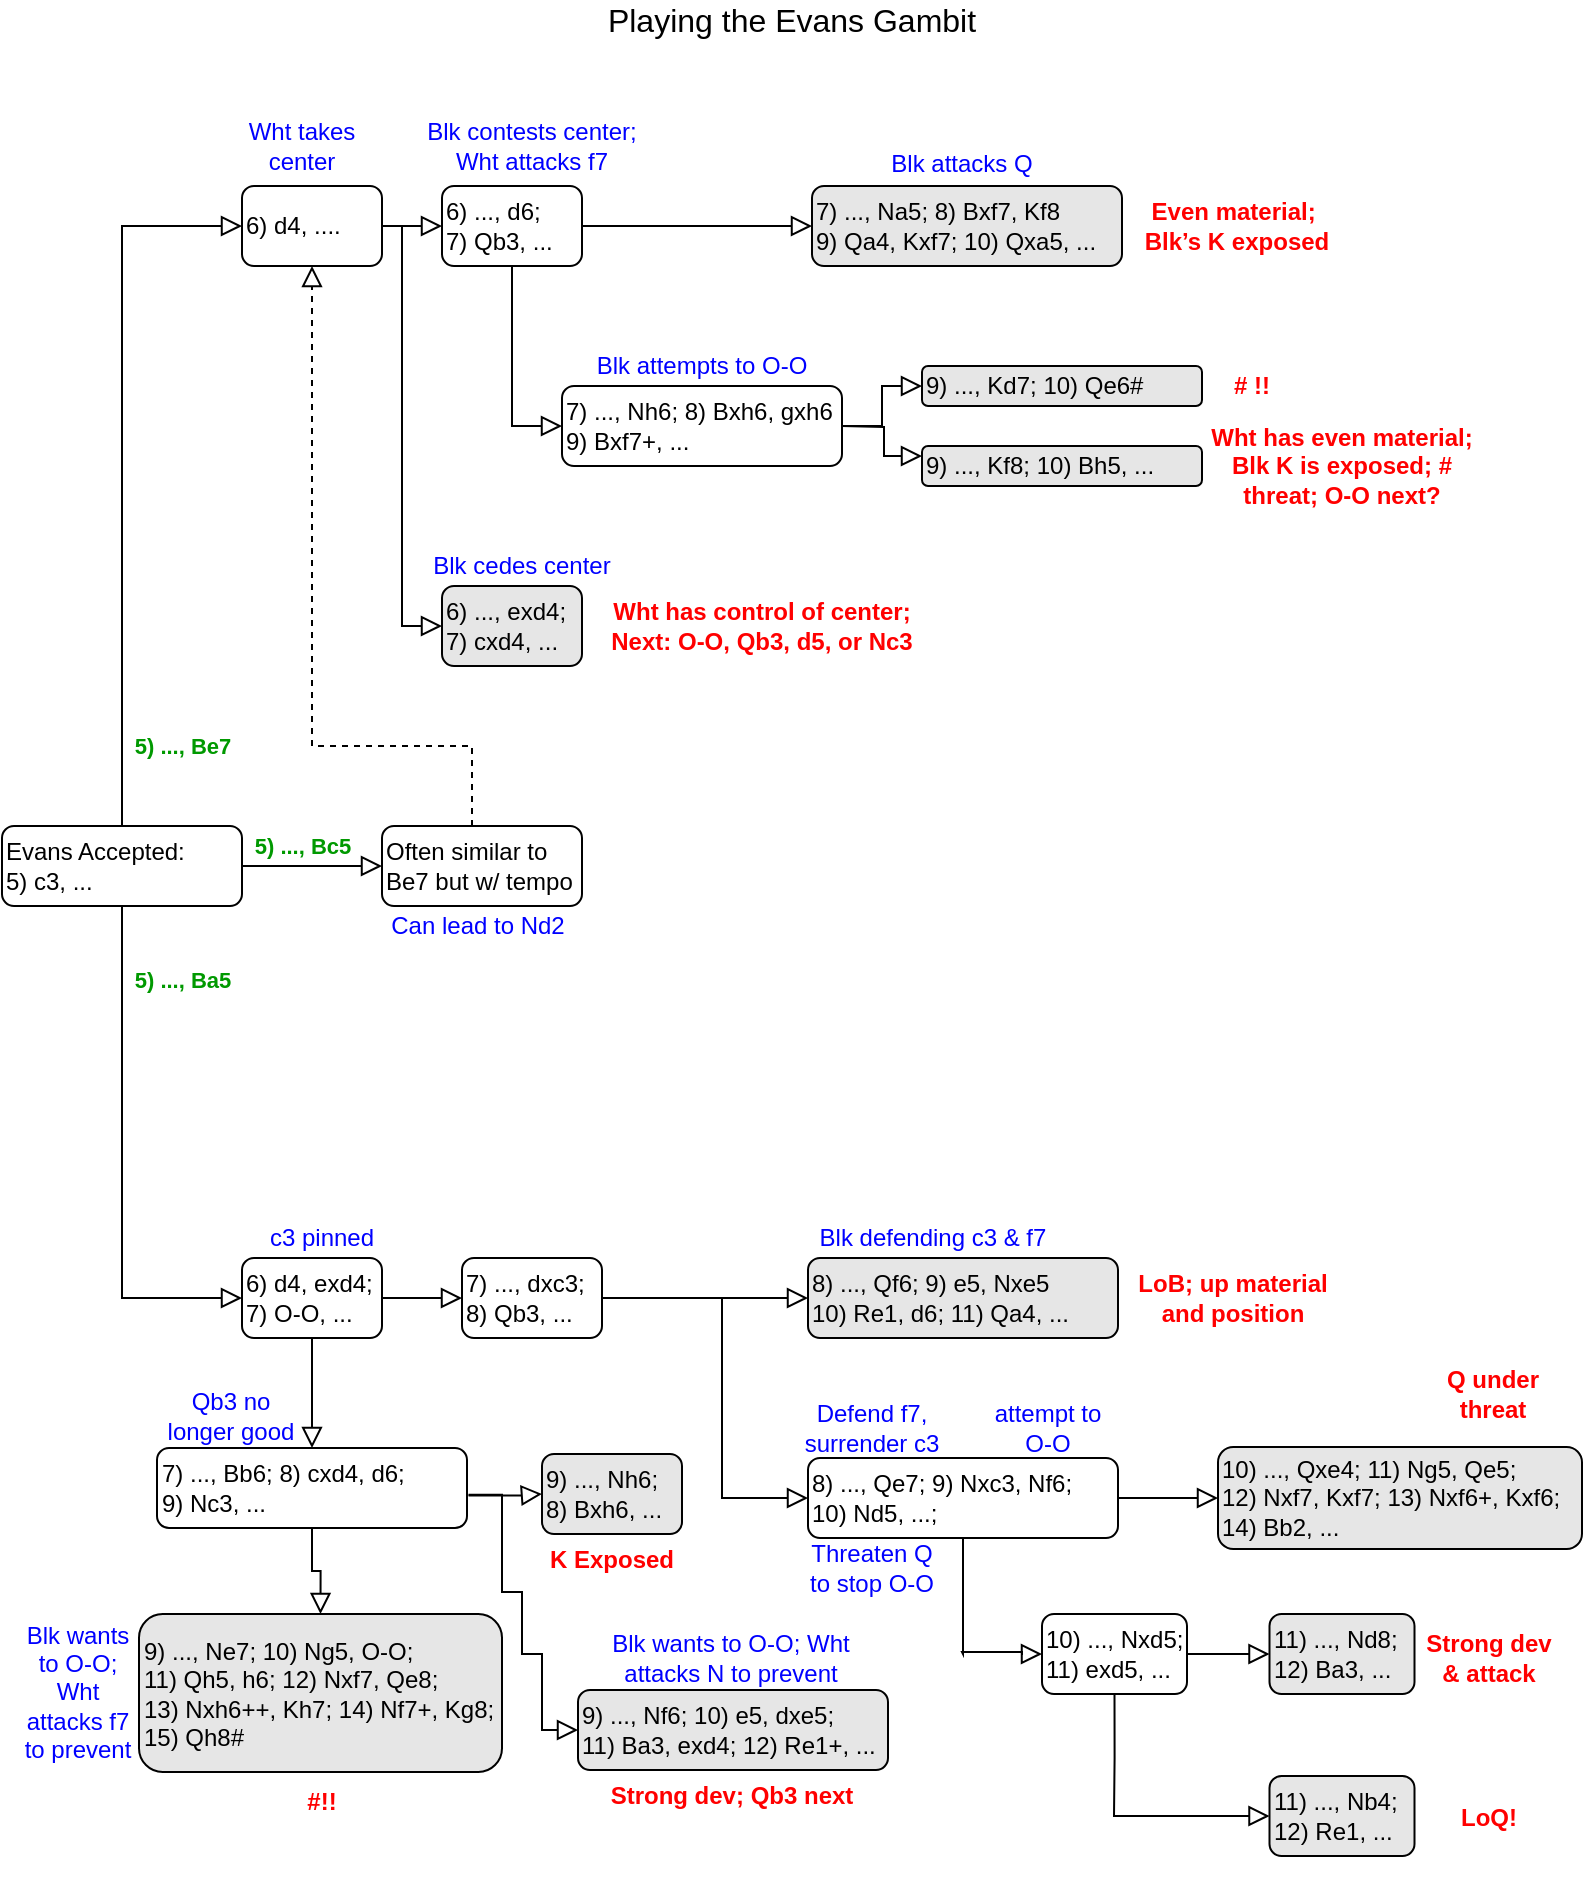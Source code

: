 <mxfile version="13.5.8" type="github">
  <diagram id="C5RBs43oDa-KdzZeNtuy" name="Page-1">
    <mxGraphModel dx="868" dy="742" grid="1" gridSize="10" guides="1" tooltips="1" connect="1" arrows="1" fold="1" page="1" pageScale="1" pageWidth="827" pageHeight="1169" math="0" shadow="0">
      <root>
        <mxCell id="WIyWlLk6GJQsqaUBKTNV-0" />
        <mxCell id="WIyWlLk6GJQsqaUBKTNV-1" parent="WIyWlLk6GJQsqaUBKTNV-0" />
        <mxCell id="WIyWlLk6GJQsqaUBKTNV-2" value="5) ..., Be7" style="rounded=0;html=1;jettySize=auto;orthogonalLoop=1;fontSize=11;endArrow=block;endFill=0;endSize=8;strokeWidth=1;shadow=0;labelBackgroundColor=none;edgeStyle=orthogonalEdgeStyle;entryX=0;entryY=0.5;entryDx=0;entryDy=0;fontStyle=1;fontColor=#009900;" parent="WIyWlLk6GJQsqaUBKTNV-1" source="WIyWlLk6GJQsqaUBKTNV-3" target="hNoJVzoelpF0o08Z8zgl-0" edge="1">
          <mxGeometry x="0.833" y="-260" relative="1" as="geometry">
            <mxPoint x="170" y="173" as="targetPoint" />
            <mxPoint as="offset" />
          </mxGeometry>
        </mxCell>
        <mxCell id="WIyWlLk6GJQsqaUBKTNV-3" value="Evans Accepted:&lt;br&gt;5) c3, ..." style="rounded=1;whiteSpace=wrap;html=1;fontSize=12;glass=0;strokeWidth=1;shadow=0;align=left;" parent="WIyWlLk6GJQsqaUBKTNV-1" vertex="1">
          <mxGeometry x="20" y="443" width="120" height="40" as="geometry" />
        </mxCell>
        <mxCell id="hNoJVzoelpF0o08Z8zgl-0" value="6) d4, ....&amp;nbsp;" style="rounded=1;whiteSpace=wrap;html=1;fontSize=12;glass=0;strokeWidth=1;shadow=0;align=left;" parent="WIyWlLk6GJQsqaUBKTNV-1" vertex="1">
          <mxGeometry x="140" y="123" width="70" height="40" as="geometry" />
        </mxCell>
        <mxCell id="hNoJVzoelpF0o08Z8zgl-1" value="" style="rounded=0;html=1;jettySize=auto;orthogonalLoop=1;fontSize=11;endArrow=block;endFill=0;endSize=8;strokeWidth=1;shadow=0;labelBackgroundColor=none;edgeStyle=orthogonalEdgeStyle;exitX=1;exitY=0.5;exitDx=0;exitDy=0;entryX=0;entryY=0.5;entryDx=0;entryDy=0;" parent="WIyWlLk6GJQsqaUBKTNV-1" source="hNoJVzoelpF0o08Z8zgl-0" target="hNoJVzoelpF0o08Z8zgl-2" edge="1">
          <mxGeometry relative="1" as="geometry">
            <mxPoint x="315" y="243" as="sourcePoint" />
            <mxPoint x="245" y="143" as="targetPoint" />
          </mxGeometry>
        </mxCell>
        <mxCell id="hNoJVzoelpF0o08Z8zgl-2" value="6) ..., d6; &lt;br&gt;7) Qb3, ...&amp;nbsp;" style="rounded=1;whiteSpace=wrap;html=1;fontSize=12;glass=0;strokeWidth=1;shadow=0;align=left;" parent="WIyWlLk6GJQsqaUBKTNV-1" vertex="1">
          <mxGeometry x="240" y="123" width="70" height="40" as="geometry" />
        </mxCell>
        <mxCell id="hNoJVzoelpF0o08Z8zgl-3" value="7) ..., Na5; 8) Bxf7, Kf8&lt;br&gt;9) Qa4, Kxf7; 10) Qxa5, ..." style="rounded=1;whiteSpace=wrap;html=1;fontSize=12;glass=0;strokeWidth=1;shadow=0;align=left;fillColor=#E6E6E6;" parent="WIyWlLk6GJQsqaUBKTNV-1" vertex="1">
          <mxGeometry x="425" y="123" width="155" height="40" as="geometry" />
        </mxCell>
        <mxCell id="hNoJVzoelpF0o08Z8zgl-6" value="" style="rounded=0;html=1;jettySize=auto;orthogonalLoop=1;fontSize=11;endArrow=block;endFill=0;endSize=8;strokeWidth=1;shadow=0;labelBackgroundColor=none;edgeStyle=orthogonalEdgeStyle;exitX=1;exitY=0.5;exitDx=0;exitDy=0;entryX=0;entryY=0.5;entryDx=0;entryDy=0;" parent="WIyWlLk6GJQsqaUBKTNV-1" source="hNoJVzoelpF0o08Z8zgl-2" target="hNoJVzoelpF0o08Z8zgl-3" edge="1">
          <mxGeometry relative="1" as="geometry">
            <mxPoint x="220" y="153" as="sourcePoint" />
            <mxPoint x="255" y="153" as="targetPoint" />
          </mxGeometry>
        </mxCell>
        <mxCell id="hNoJVzoelpF0o08Z8zgl-10" value="Wht takes center" style="text;html=1;strokeColor=none;fillColor=none;align=center;verticalAlign=middle;whiteSpace=wrap;rounded=0;fontColor=#0000FF;" parent="WIyWlLk6GJQsqaUBKTNV-1" vertex="1">
          <mxGeometry x="140" y="93" width="60" height="20" as="geometry" />
        </mxCell>
        <mxCell id="hNoJVzoelpF0o08Z8zgl-12" value="Blk attacks Q" style="text;html=1;strokeColor=none;fillColor=none;align=center;verticalAlign=middle;whiteSpace=wrap;rounded=0;fontColor=#0000FF;" parent="WIyWlLk6GJQsqaUBKTNV-1" vertex="1">
          <mxGeometry x="420" y="102" width="160" height="20" as="geometry" />
        </mxCell>
        <mxCell id="hNoJVzoelpF0o08Z8zgl-13" value="Blk cedes center" style="text;html=1;strokeColor=none;fillColor=none;align=center;verticalAlign=middle;whiteSpace=wrap;rounded=0;fontColor=#0000FF;" parent="WIyWlLk6GJQsqaUBKTNV-1" vertex="1">
          <mxGeometry x="230" y="303" width="100" height="20" as="geometry" />
        </mxCell>
        <mxCell id="hNoJVzoelpF0o08Z8zgl-14" value="&lt;b&gt;Even material;&amp;nbsp;&lt;br&gt;Blk’s K exposed&lt;br&gt;&lt;/b&gt;" style="text;html=1;strokeColor=none;fillColor=none;align=center;verticalAlign=middle;whiteSpace=wrap;rounded=0;fontColor=#FF0000;" parent="WIyWlLk6GJQsqaUBKTNV-1" vertex="1">
          <mxGeometry x="580" y="133" width="115" height="20" as="geometry" />
        </mxCell>
        <mxCell id="hNoJVzoelpF0o08Z8zgl-15" value="7) ..., Nh6; 8) Bxh6, gxh6&lt;br&gt;9) Bxf7+, ...&amp;nbsp;" style="rounded=1;whiteSpace=wrap;html=1;fontSize=12;glass=0;strokeWidth=1;shadow=0;align=left;" parent="WIyWlLk6GJQsqaUBKTNV-1" vertex="1">
          <mxGeometry x="300" y="223" width="140" height="40" as="geometry" />
        </mxCell>
        <mxCell id="hNoJVzoelpF0o08Z8zgl-16" value="" style="rounded=0;html=1;jettySize=auto;orthogonalLoop=1;fontSize=11;endArrow=block;endFill=0;endSize=8;strokeWidth=1;shadow=0;labelBackgroundColor=none;edgeStyle=orthogonalEdgeStyle;exitX=0.5;exitY=1;exitDx=0;exitDy=0;entryX=0;entryY=0.5;entryDx=0;entryDy=0;" parent="WIyWlLk6GJQsqaUBKTNV-1" source="hNoJVzoelpF0o08Z8zgl-2" target="hNoJVzoelpF0o08Z8zgl-15" edge="1">
          <mxGeometry relative="1" as="geometry">
            <mxPoint x="279" y="183" as="sourcePoint" />
            <mxPoint x="394" y="183" as="targetPoint" />
          </mxGeometry>
        </mxCell>
        <mxCell id="hNoJVzoelpF0o08Z8zgl-17" value="9) ..., Kd7; 10) Qe6#" style="rounded=1;whiteSpace=wrap;html=1;fontSize=12;glass=0;strokeWidth=1;shadow=0;align=left;fillColor=#E6E6E6;" parent="WIyWlLk6GJQsqaUBKTNV-1" vertex="1">
          <mxGeometry x="480" y="213" width="140" height="20" as="geometry" />
        </mxCell>
        <mxCell id="hNoJVzoelpF0o08Z8zgl-18" value="9) ..., Kf8; 10) Bh5, ..." style="rounded=1;whiteSpace=wrap;html=1;fontSize=12;glass=0;strokeWidth=1;shadow=0;align=left;fillColor=#E6E6E6;" parent="WIyWlLk6GJQsqaUBKTNV-1" vertex="1">
          <mxGeometry x="480" y="253" width="140" height="20" as="geometry" />
        </mxCell>
        <mxCell id="hNoJVzoelpF0o08Z8zgl-19" value="" style="rounded=0;html=1;jettySize=auto;orthogonalLoop=1;fontSize=11;endArrow=block;endFill=0;endSize=8;strokeWidth=1;shadow=0;labelBackgroundColor=none;edgeStyle=orthogonalEdgeStyle;entryX=0;entryY=0.5;entryDx=0;entryDy=0;exitX=1;exitY=0.5;exitDx=0;exitDy=0;" parent="WIyWlLk6GJQsqaUBKTNV-1" source="hNoJVzoelpF0o08Z8zgl-15" target="hNoJVzoelpF0o08Z8zgl-17" edge="1">
          <mxGeometry relative="1" as="geometry">
            <mxPoint x="480" y="263" as="sourcePoint" />
            <mxPoint x="555" y="262.5" as="targetPoint" />
          </mxGeometry>
        </mxCell>
        <mxCell id="hNoJVzoelpF0o08Z8zgl-20" value="" style="rounded=0;html=1;jettySize=auto;orthogonalLoop=1;fontSize=11;endArrow=block;endFill=0;endSize=8;strokeWidth=1;shadow=0;labelBackgroundColor=none;edgeStyle=orthogonalEdgeStyle;entryX=0;entryY=0.25;entryDx=0;entryDy=0;" parent="WIyWlLk6GJQsqaUBKTNV-1" target="hNoJVzoelpF0o08Z8zgl-18" edge="1">
          <mxGeometry relative="1" as="geometry">
            <mxPoint x="440" y="243" as="sourcePoint" />
            <mxPoint x="490" y="253" as="targetPoint" />
          </mxGeometry>
        </mxCell>
        <mxCell id="hNoJVzoelpF0o08Z8zgl-21" value="Blk attempts to O-O" style="text;html=1;strokeColor=none;fillColor=none;align=center;verticalAlign=middle;whiteSpace=wrap;rounded=0;fontColor=#0000FF;" parent="WIyWlLk6GJQsqaUBKTNV-1" vertex="1">
          <mxGeometry x="300" y="203" width="140" height="20" as="geometry" />
        </mxCell>
        <mxCell id="hNoJVzoelpF0o08Z8zgl-22" value="&lt;b&gt;# !!&lt;br&gt;&lt;/b&gt;" style="text;html=1;strokeColor=none;fillColor=none;align=center;verticalAlign=middle;whiteSpace=wrap;rounded=0;fontColor=#FF0000;" parent="WIyWlLk6GJQsqaUBKTNV-1" vertex="1">
          <mxGeometry x="620" y="213" width="50" height="20" as="geometry" />
        </mxCell>
        <mxCell id="hNoJVzoelpF0o08Z8zgl-23" value="&lt;b&gt;Wht has even material; Blk K is exposed; # threat; O-O next?&lt;br&gt;&lt;/b&gt;" style="text;html=1;strokeColor=none;fillColor=none;align=center;verticalAlign=middle;whiteSpace=wrap;rounded=0;fontColor=#FF0000;" parent="WIyWlLk6GJQsqaUBKTNV-1" vertex="1">
          <mxGeometry x="620" y="253" width="140" height="20" as="geometry" />
        </mxCell>
        <mxCell id="hNoJVzoelpF0o08Z8zgl-24" value="6) ..., exd4; &lt;br&gt;7) cxd4, ...&amp;nbsp;" style="rounded=1;whiteSpace=wrap;html=1;fontSize=12;glass=0;strokeWidth=1;shadow=0;align=left;fillColor=#E6E6E6;" parent="WIyWlLk6GJQsqaUBKTNV-1" vertex="1">
          <mxGeometry x="240" y="323" width="70" height="40" as="geometry" />
        </mxCell>
        <mxCell id="hNoJVzoelpF0o08Z8zgl-27" value="" style="rounded=0;html=1;jettySize=auto;orthogonalLoop=1;fontSize=11;endArrow=block;endFill=0;endSize=8;strokeWidth=1;shadow=0;labelBackgroundColor=none;edgeStyle=orthogonalEdgeStyle;entryX=0;entryY=0.5;entryDx=0;entryDy=0;" parent="WIyWlLk6GJQsqaUBKTNV-1" target="hNoJVzoelpF0o08Z8zgl-24" edge="1">
          <mxGeometry relative="1" as="geometry">
            <mxPoint x="210" y="143" as="sourcePoint" />
            <mxPoint x="310" y="253" as="targetPoint" />
            <Array as="points">
              <mxPoint x="220" y="143" />
              <mxPoint x="220" y="343" />
            </Array>
          </mxGeometry>
        </mxCell>
        <mxCell id="hNoJVzoelpF0o08Z8zgl-28" value="Blk contests center; Wht attacks f7" style="text;html=1;strokeColor=none;fillColor=none;align=center;verticalAlign=middle;whiteSpace=wrap;rounded=0;fontColor=#0000FF;" parent="WIyWlLk6GJQsqaUBKTNV-1" vertex="1">
          <mxGeometry x="230" y="93" width="110" height="20" as="geometry" />
        </mxCell>
        <mxCell id="hNoJVzoelpF0o08Z8zgl-31" value="&lt;b&gt;Wht has control of center; Next: O-O, Qb3, d5, or Nc3&lt;br&gt;&lt;/b&gt;" style="text;html=1;strokeColor=none;fillColor=none;align=center;verticalAlign=middle;whiteSpace=wrap;rounded=0;fontColor=#FF0000;" parent="WIyWlLk6GJQsqaUBKTNV-1" vertex="1">
          <mxGeometry x="320" y="333" width="160" height="20" as="geometry" />
        </mxCell>
        <mxCell id="QEFQ3iD0QcqnyX58_tor-0" value="Often similar to Be7 but w/ tempo" style="rounded=1;whiteSpace=wrap;html=1;fontSize=12;glass=0;strokeWidth=1;shadow=0;align=left;" parent="WIyWlLk6GJQsqaUBKTNV-1" vertex="1">
          <mxGeometry x="210" y="443" width="100" height="40" as="geometry" />
        </mxCell>
        <mxCell id="QEFQ3iD0QcqnyX58_tor-1" value="5) ..., Bc5" style="rounded=0;html=1;jettySize=auto;orthogonalLoop=1;fontSize=11;endArrow=block;endFill=0;endSize=8;strokeWidth=1;shadow=0;labelBackgroundColor=none;edgeStyle=orthogonalEdgeStyle;entryX=0;entryY=0.5;entryDx=0;entryDy=0;fontStyle=1;fontColor=#009900;exitX=1;exitY=0.5;exitDx=0;exitDy=0;" parent="WIyWlLk6GJQsqaUBKTNV-1" source="WIyWlLk6GJQsqaUBKTNV-3" target="QEFQ3iD0QcqnyX58_tor-0" edge="1">
          <mxGeometry x="-0.143" y="10" relative="1" as="geometry">
            <mxPoint x="150" y="153.0" as="targetPoint" />
            <mxPoint as="offset" />
            <mxPoint x="90.034" y="453" as="sourcePoint" />
          </mxGeometry>
        </mxCell>
        <mxCell id="QEFQ3iD0QcqnyX58_tor-2" value="" style="rounded=0;html=1;jettySize=auto;orthogonalLoop=1;fontSize=11;endArrow=block;endFill=0;endSize=8;strokeWidth=1;shadow=0;labelBackgroundColor=none;edgeStyle=orthogonalEdgeStyle;entryX=0.5;entryY=1;entryDx=0;entryDy=0;dashed=1;" parent="WIyWlLk6GJQsqaUBKTNV-1" source="QEFQ3iD0QcqnyX58_tor-0" target="hNoJVzoelpF0o08Z8zgl-0" edge="1">
          <mxGeometry relative="1" as="geometry">
            <mxPoint x="450" y="403.0" as="sourcePoint" />
            <mxPoint x="480" y="603" as="targetPoint" />
            <Array as="points">
              <mxPoint x="255" y="403" />
              <mxPoint x="175" y="403" />
            </Array>
          </mxGeometry>
        </mxCell>
        <mxCell id="QEFQ3iD0QcqnyX58_tor-3" value="Can lead to Nd2" style="text;html=1;strokeColor=none;fillColor=none;align=center;verticalAlign=middle;whiteSpace=wrap;rounded=0;fontColor=#0000FF;" parent="WIyWlLk6GJQsqaUBKTNV-1" vertex="1">
          <mxGeometry x="208" y="483" width="100" height="20" as="geometry" />
        </mxCell>
        <mxCell id="Eih6frap9FhRKET7iyO7-0" value="&lt;div&gt;6) d4, exd4;&lt;/div&gt;&lt;div&gt;7) O-O, ...&lt;br&gt; &lt;/div&gt;" style="rounded=1;whiteSpace=wrap;html=1;fontSize=12;glass=0;strokeWidth=1;shadow=0;align=left;" parent="WIyWlLk6GJQsqaUBKTNV-1" vertex="1">
          <mxGeometry x="140" y="659" width="70" height="40" as="geometry" />
        </mxCell>
        <mxCell id="Eih6frap9FhRKET7iyO7-1" value="5) ..., Ba5" style="rounded=0;html=1;jettySize=auto;orthogonalLoop=1;fontSize=11;endArrow=block;endFill=0;endSize=8;strokeWidth=1;shadow=0;labelBackgroundColor=none;edgeStyle=orthogonalEdgeStyle;entryX=0;entryY=0.5;entryDx=0;entryDy=0;fontStyle=1;fontColor=#009900;exitX=0.5;exitY=1;exitDx=0;exitDy=0;" parent="WIyWlLk6GJQsqaUBKTNV-1" source="WIyWlLk6GJQsqaUBKTNV-3" target="Eih6frap9FhRKET7iyO7-0" edge="1">
          <mxGeometry x="0.766" y="159" relative="1" as="geometry">
            <mxPoint x="150" y="153" as="targetPoint" />
            <mxPoint as="offset" />
            <mxPoint x="90" y="453" as="sourcePoint" />
          </mxGeometry>
        </mxCell>
        <mxCell id="Eih6frap9FhRKET7iyO7-2" value="c3 pinned" style="text;html=1;strokeColor=none;fillColor=none;align=center;verticalAlign=middle;whiteSpace=wrap;rounded=0;fontColor=#0000FF;" parent="WIyWlLk6GJQsqaUBKTNV-1" vertex="1">
          <mxGeometry x="150" y="639" width="60" height="20" as="geometry" />
        </mxCell>
        <mxCell id="Eih6frap9FhRKET7iyO7-3" value="&lt;div&gt;7) ..., dxc3;&lt;/div&gt;&lt;div&gt;8) Qb3, ...&lt;br&gt; &lt;/div&gt;" style="rounded=1;whiteSpace=wrap;html=1;fontSize=12;glass=0;strokeWidth=1;shadow=0;align=left;" parent="WIyWlLk6GJQsqaUBKTNV-1" vertex="1">
          <mxGeometry x="250" y="659" width="70" height="40" as="geometry" />
        </mxCell>
        <mxCell id="Eih6frap9FhRKET7iyO7-4" value="" style="rounded=0;html=1;jettySize=auto;orthogonalLoop=1;fontSize=11;endArrow=block;endFill=0;endSize=8;strokeWidth=1;shadow=0;labelBackgroundColor=none;edgeStyle=orthogonalEdgeStyle;exitX=1;exitY=0.5;exitDx=0;exitDy=0;entryX=0;entryY=0.5;entryDx=0;entryDy=0;" parent="WIyWlLk6GJQsqaUBKTNV-1" source="Eih6frap9FhRKET7iyO7-0" target="Eih6frap9FhRKET7iyO7-3" edge="1">
          <mxGeometry relative="1" as="geometry">
            <mxPoint x="230" y="678.5" as="sourcePoint" />
            <mxPoint x="240" y="679" as="targetPoint" />
          </mxGeometry>
        </mxCell>
        <mxCell id="m18mQH40ReAI_8_cLznX-0" value="8) ..., Qf6; 9) e5, Nxe5&lt;br&gt;10) Re1, d6; 11) Qa4, ..." style="rounded=1;whiteSpace=wrap;html=1;fontSize=12;glass=0;strokeWidth=1;shadow=0;align=left;fillColor=#E6E6E6;" parent="WIyWlLk6GJQsqaUBKTNV-1" vertex="1">
          <mxGeometry x="423" y="659" width="155" height="40" as="geometry" />
        </mxCell>
        <mxCell id="m18mQH40ReAI_8_cLznX-2" value="" style="rounded=0;html=1;jettySize=auto;orthogonalLoop=1;fontSize=11;endArrow=block;endFill=0;endSize=8;strokeWidth=1;shadow=0;labelBackgroundColor=none;edgeStyle=orthogonalEdgeStyle;entryX=0;entryY=0.5;entryDx=0;entryDy=0;exitX=1;exitY=0.5;exitDx=0;exitDy=0;" parent="WIyWlLk6GJQsqaUBKTNV-1" source="Eih6frap9FhRKET7iyO7-3" target="m18mQH40ReAI_8_cLznX-0" edge="1">
          <mxGeometry relative="1" as="geometry">
            <mxPoint x="320" y="819" as="sourcePoint" />
            <mxPoint x="394" y="569.0" as="targetPoint" />
            <Array as="points">
              <mxPoint x="410" y="679" />
              <mxPoint x="410" y="679" />
            </Array>
          </mxGeometry>
        </mxCell>
        <mxCell id="m18mQH40ReAI_8_cLznX-3" value="Blk defending c3 &amp;amp; f7" style="text;html=1;strokeColor=none;fillColor=none;align=center;verticalAlign=middle;whiteSpace=wrap;rounded=0;fontColor=#0000FF;" parent="WIyWlLk6GJQsqaUBKTNV-1" vertex="1">
          <mxGeometry x="423" y="639" width="125" height="20" as="geometry" />
        </mxCell>
        <mxCell id="m18mQH40ReAI_8_cLznX-4" value="&lt;b&gt;LoB; up material &lt;br&gt;and position&lt;br&gt;&lt;/b&gt;" style="text;html=1;strokeColor=none;fillColor=none;align=center;verticalAlign=middle;whiteSpace=wrap;rounded=0;fontColor=#FF0000;" parent="WIyWlLk6GJQsqaUBKTNV-1" vertex="1">
          <mxGeometry x="578" y="669" width="115" height="20" as="geometry" />
        </mxCell>
        <mxCell id="m18mQH40ReAI_8_cLznX-5" value="8) ..., Qe7; 9) Nxc3, Nf6;&lt;br&gt;10) Nd5, ...;" style="rounded=1;whiteSpace=wrap;html=1;fontSize=12;glass=0;strokeWidth=1;shadow=0;align=left;" parent="WIyWlLk6GJQsqaUBKTNV-1" vertex="1">
          <mxGeometry x="423" y="759" width="155" height="40" as="geometry" />
        </mxCell>
        <mxCell id="m18mQH40ReAI_8_cLznX-6" value="" style="rounded=0;html=1;jettySize=auto;orthogonalLoop=1;fontSize=11;endArrow=block;endFill=0;endSize=8;strokeWidth=1;shadow=0;labelBackgroundColor=none;edgeStyle=orthogonalEdgeStyle;exitX=1;exitY=0.5;exitDx=0;exitDy=0;entryX=0;entryY=0.5;entryDx=0;entryDy=0;" parent="WIyWlLk6GJQsqaUBKTNV-1" source="Eih6frap9FhRKET7iyO7-3" target="m18mQH40ReAI_8_cLznX-5" edge="1">
          <mxGeometry relative="1" as="geometry">
            <mxPoint x="330" y="689" as="sourcePoint" />
            <mxPoint x="380" y="689" as="targetPoint" />
            <Array as="points">
              <mxPoint x="380" y="679" />
              <mxPoint x="380" y="779" />
            </Array>
          </mxGeometry>
        </mxCell>
        <mxCell id="m18mQH40ReAI_8_cLznX-7" value="Defend f7, surrender c3" style="text;html=1;strokeColor=none;fillColor=none;align=center;verticalAlign=middle;whiteSpace=wrap;rounded=0;fontColor=#0000FF;" parent="WIyWlLk6GJQsqaUBKTNV-1" vertex="1">
          <mxGeometry x="420" y="734" width="70" height="20" as="geometry" />
        </mxCell>
        <mxCell id="m18mQH40ReAI_8_cLznX-8" value="attempt to O-O" style="text;html=1;strokeColor=none;fillColor=none;align=center;verticalAlign=middle;whiteSpace=wrap;rounded=0;fontColor=#0000FF;" parent="WIyWlLk6GJQsqaUBKTNV-1" vertex="1">
          <mxGeometry x="508" y="734" width="70" height="20" as="geometry" />
        </mxCell>
        <mxCell id="m18mQH40ReAI_8_cLznX-9" value="Threaten Q to stop O-O" style="text;html=1;strokeColor=none;fillColor=none;align=center;verticalAlign=middle;whiteSpace=wrap;rounded=0;fontColor=#0000FF;" parent="WIyWlLk6GJQsqaUBKTNV-1" vertex="1">
          <mxGeometry x="420" y="803.5" width="70" height="20" as="geometry" />
        </mxCell>
        <mxCell id="sFezGPaMrRCGExUNzQaA-0" value="10) ..., Qxe4; 11) Ng5, Qe5;&lt;br&gt;12) Nxf7, Kxf7; 13) Nxf6+, Kxf6; 14) Bb2, ...&amp;nbsp;" style="rounded=1;whiteSpace=wrap;html=1;fontSize=12;glass=0;strokeWidth=1;shadow=0;align=left;fillColor=#E6E6E6;" parent="WIyWlLk6GJQsqaUBKTNV-1" vertex="1">
          <mxGeometry x="628" y="753.5" width="182" height="51" as="geometry" />
        </mxCell>
        <mxCell id="sFezGPaMrRCGExUNzQaA-1" value="" style="rounded=0;html=1;jettySize=auto;orthogonalLoop=1;fontSize=11;endArrow=block;endFill=0;endSize=8;strokeWidth=1;shadow=0;labelBackgroundColor=none;edgeStyle=orthogonalEdgeStyle;exitX=1;exitY=0.5;exitDx=0;exitDy=0;" parent="WIyWlLk6GJQsqaUBKTNV-1" source="m18mQH40ReAI_8_cLznX-5" edge="1">
          <mxGeometry relative="1" as="geometry">
            <mxPoint x="588" y="778.8" as="sourcePoint" />
            <mxPoint x="628" y="779" as="targetPoint" />
            <Array as="points">
              <mxPoint x="598" y="779" />
            </Array>
          </mxGeometry>
        </mxCell>
        <mxCell id="sFezGPaMrRCGExUNzQaA-2" value="&lt;b&gt;Q under threat&lt;br&gt;&lt;/b&gt;" style="text;html=1;strokeColor=none;fillColor=none;align=center;verticalAlign=middle;whiteSpace=wrap;rounded=0;fontColor=#FF0000;" parent="WIyWlLk6GJQsqaUBKTNV-1" vertex="1">
          <mxGeometry x="728" y="697" width="75" height="60" as="geometry" />
        </mxCell>
        <mxCell id="wxoNb9sK0c7LINevkv2H-0" value="&lt;div&gt;10) ..., Nxd5;&lt;/div&gt;&lt;div&gt;11) exd5, ...&lt;br&gt; &lt;/div&gt;" style="rounded=1;whiteSpace=wrap;html=1;fontSize=12;glass=0;strokeWidth=1;shadow=0;align=left;" parent="WIyWlLk6GJQsqaUBKTNV-1" vertex="1">
          <mxGeometry x="540" y="837" width="72.5" height="40" as="geometry" />
        </mxCell>
        <mxCell id="wxoNb9sK0c7LINevkv2H-2" value="&lt;div&gt;11) ..., Nd8;&lt;/div&gt;&lt;div&gt;12) Ba3, ...&lt;br&gt; &lt;/div&gt;" style="rounded=1;whiteSpace=wrap;html=1;fontSize=12;glass=0;strokeWidth=1;shadow=0;align=left;fillColor=#E6E6E6;" parent="WIyWlLk6GJQsqaUBKTNV-1" vertex="1">
          <mxGeometry x="653.75" y="837" width="72.5" height="40" as="geometry" />
        </mxCell>
        <mxCell id="wxoNb9sK0c7LINevkv2H-3" value="&lt;div&gt;11) ..., Nb4;&lt;/div&gt;&lt;div&gt;12) Re1, ...&lt;br&gt; &lt;/div&gt;" style="rounded=1;whiteSpace=wrap;html=1;fontSize=12;glass=0;strokeWidth=1;shadow=0;align=left;fillColor=#E6E6E6;" parent="WIyWlLk6GJQsqaUBKTNV-1" vertex="1">
          <mxGeometry x="653.75" y="918" width="72.5" height="40" as="geometry" />
        </mxCell>
        <mxCell id="wxoNb9sK0c7LINevkv2H-4" value="" style="rounded=0;html=1;jettySize=auto;orthogonalLoop=1;fontSize=11;endArrow=block;endFill=0;endSize=8;strokeWidth=1;shadow=0;labelBackgroundColor=none;edgeStyle=orthogonalEdgeStyle;exitX=1;exitY=0.5;exitDx=0;exitDy=0;entryX=0;entryY=0.5;entryDx=0;entryDy=0;" parent="WIyWlLk6GJQsqaUBKTNV-1" source="wxoNb9sK0c7LINevkv2H-0" target="wxoNb9sK0c7LINevkv2H-2" edge="1">
          <mxGeometry relative="1" as="geometry">
            <mxPoint x="628" y="858.71" as="sourcePoint" />
            <mxPoint x="648" y="859" as="targetPoint" />
            <Array as="points" />
          </mxGeometry>
        </mxCell>
        <mxCell id="wxoNb9sK0c7LINevkv2H-5" value="&lt;b&gt;Strong dev &amp;amp; attack&lt;br&gt;&lt;/b&gt;" style="text;html=1;strokeColor=none;fillColor=none;align=center;verticalAlign=middle;whiteSpace=wrap;rounded=0;fontColor=#FF0000;" parent="WIyWlLk6GJQsqaUBKTNV-1" vertex="1">
          <mxGeometry x="726.25" y="829" width="75" height="60" as="geometry" />
        </mxCell>
        <mxCell id="wxoNb9sK0c7LINevkv2H-8" value="" style="rounded=0;html=1;jettySize=auto;orthogonalLoop=1;fontSize=11;endArrow=block;endFill=0;endSize=8;strokeWidth=1;shadow=0;labelBackgroundColor=none;edgeStyle=orthogonalEdgeStyle;exitX=0.5;exitY=1;exitDx=0;exitDy=0;" parent="WIyWlLk6GJQsqaUBKTNV-1" source="wxoNb9sK0c7LINevkv2H-0" target="wxoNb9sK0c7LINevkv2H-3" edge="1">
          <mxGeometry relative="1" as="geometry">
            <mxPoint x="567" y="909" as="sourcePoint" />
            <mxPoint x="630" y="1009" as="targetPoint" />
            <Array as="points">
              <mxPoint x="576" y="909" />
              <mxPoint x="576" y="939" />
            </Array>
          </mxGeometry>
        </mxCell>
        <mxCell id="wxoNb9sK0c7LINevkv2H-9" value="&lt;b&gt;LoQ!&lt;/b&gt;" style="text;html=1;strokeColor=none;fillColor=none;align=center;verticalAlign=middle;whiteSpace=wrap;rounded=0;fontColor=#FF0000;" parent="WIyWlLk6GJQsqaUBKTNV-1" vertex="1">
          <mxGeometry x="726.25" y="909" width="75" height="60" as="geometry" />
        </mxCell>
        <mxCell id="wxoNb9sK0c7LINevkv2H-11" value="Playing the Evans Gambit" style="text;html=1;strokeColor=none;fillColor=none;align=center;verticalAlign=middle;whiteSpace=wrap;rounded=0;fontSize=16;" parent="WIyWlLk6GJQsqaUBKTNV-1" vertex="1">
          <mxGeometry x="320" y="30" width="190" height="20" as="geometry" />
        </mxCell>
        <mxCell id="_6xrT0YKCA-1ICAT-pBu-0" value="7) ..., Bb6; 8) cxd4, d6;&lt;br&gt;9) Nc3, ..." style="rounded=1;whiteSpace=wrap;html=1;fontSize=12;glass=0;strokeWidth=1;shadow=0;align=left;" parent="WIyWlLk6GJQsqaUBKTNV-1" vertex="1">
          <mxGeometry x="97.5" y="754" width="155" height="40" as="geometry" />
        </mxCell>
        <mxCell id="_6xrT0YKCA-1ICAT-pBu-4" value="" style="rounded=0;html=1;jettySize=auto;orthogonalLoop=1;fontSize=11;endArrow=block;endFill=0;endSize=8;strokeWidth=1;shadow=0;labelBackgroundColor=none;edgeStyle=orthogonalEdgeStyle;exitX=0.5;exitY=1;exitDx=0;exitDy=0;entryX=0.5;entryY=0;entryDx=0;entryDy=0;" parent="WIyWlLk6GJQsqaUBKTNV-1" source="Eih6frap9FhRKET7iyO7-0" target="_6xrT0YKCA-1ICAT-pBu-0" edge="1">
          <mxGeometry relative="1" as="geometry">
            <mxPoint x="280" y="743.78" as="sourcePoint" />
            <mxPoint x="330" y="743.78" as="targetPoint" />
            <Array as="points">
              <mxPoint x="175" y="716" />
              <mxPoint x="175" y="716" />
            </Array>
          </mxGeometry>
        </mxCell>
        <mxCell id="_6xrT0YKCA-1ICAT-pBu-5" value="Qb3 no longer good" style="text;html=1;strokeColor=none;fillColor=none;align=center;verticalAlign=middle;whiteSpace=wrap;rounded=0;fontColor=#0000FF;" parent="WIyWlLk6GJQsqaUBKTNV-1" vertex="1">
          <mxGeometry x="97.5" y="728" width="72.5" height="20" as="geometry" />
        </mxCell>
        <mxCell id="_6xrT0YKCA-1ICAT-pBu-6" value="&lt;div&gt;9) ..., Nh6;&lt;/div&gt;&lt;div&gt;8) Bxh6, ...&lt;br&gt; &lt;/div&gt;" style="rounded=1;whiteSpace=wrap;html=1;fontSize=12;glass=0;strokeWidth=1;shadow=0;align=left;fillColor=#E6E6E6;" parent="WIyWlLk6GJQsqaUBKTNV-1" vertex="1">
          <mxGeometry x="290" y="757" width="70" height="40" as="geometry" />
        </mxCell>
        <mxCell id="_6xrT0YKCA-1ICAT-pBu-7" value="" style="rounded=0;html=1;jettySize=auto;orthogonalLoop=1;fontSize=11;endArrow=block;endFill=0;endSize=8;strokeWidth=1;shadow=0;labelBackgroundColor=none;edgeStyle=orthogonalEdgeStyle;exitX=1.005;exitY=0.593;exitDx=0;exitDy=0;exitPerimeter=0;" parent="WIyWlLk6GJQsqaUBKTNV-1" source="_6xrT0YKCA-1ICAT-pBu-0" edge="1">
          <mxGeometry relative="1" as="geometry">
            <mxPoint x="260" y="776.78" as="sourcePoint" />
            <mxPoint x="290" y="777" as="targetPoint" />
            <Array as="points">
              <mxPoint x="280" y="778" />
            </Array>
          </mxGeometry>
        </mxCell>
        <mxCell id="_6xrT0YKCA-1ICAT-pBu-8" value="K Exposed" style="text;html=1;strokeColor=none;fillColor=none;align=center;verticalAlign=middle;whiteSpace=wrap;rounded=0;fontColor=#FF0000;fontStyle=1" parent="WIyWlLk6GJQsqaUBKTNV-1" vertex="1">
          <mxGeometry x="290" y="797" width="70" height="25.5" as="geometry" />
        </mxCell>
        <mxCell id="FeWLu5XVHNSyesHWaRNR-0" value="9) ..., Ne7; 10) Ng5, O-O;&lt;br&gt;&lt;div&gt;11) Qh5, h6; 12) Nxf7, Qe8;&lt;/div&gt;&lt;div&gt;13) Nxh6++, Kh7; 14) Nf7+, Kg8; 15) Qh8#&lt;br&gt;&lt;/div&gt;" style="rounded=1;whiteSpace=wrap;html=1;fontSize=12;glass=0;strokeWidth=1;shadow=0;align=left;fillColor=#E6E6E6;" parent="WIyWlLk6GJQsqaUBKTNV-1" vertex="1">
          <mxGeometry x="88.5" y="837" width="181.5" height="79" as="geometry" />
        </mxCell>
        <mxCell id="FeWLu5XVHNSyesHWaRNR-1" value="" style="rounded=0;html=1;jettySize=auto;orthogonalLoop=1;fontSize=11;endArrow=block;endFill=0;endSize=8;strokeWidth=1;shadow=0;labelBackgroundColor=none;edgeStyle=orthogonalEdgeStyle;exitX=0.5;exitY=1;exitDx=0;exitDy=0;entryX=0.5;entryY=0;entryDx=0;entryDy=0;" parent="WIyWlLk6GJQsqaUBKTNV-1" source="_6xrT0YKCA-1ICAT-pBu-0" target="FeWLu5XVHNSyesHWaRNR-0" edge="1">
          <mxGeometry relative="1" as="geometry">
            <mxPoint x="174.8" y="806" as="sourcePoint" />
            <mxPoint x="175" y="836" as="targetPoint" />
            <Array as="points" />
          </mxGeometry>
        </mxCell>
        <mxCell id="FeWLu5XVHNSyesHWaRNR-3" value="" style="rounded=0;html=1;jettySize=auto;orthogonalLoop=1;fontSize=11;endArrow=block;endFill=0;endSize=8;strokeWidth=1;shadow=0;labelBackgroundColor=none;edgeStyle=orthogonalEdgeStyle;exitX=0.5;exitY=1;exitDx=0;exitDy=0;" parent="WIyWlLk6GJQsqaUBKTNV-1" source="m18mQH40ReAI_8_cLznX-5" target="wxoNb9sK0c7LINevkv2H-0" edge="1">
          <mxGeometry relative="1" as="geometry">
            <mxPoint x="500.25" y="837" as="sourcePoint" />
            <mxPoint x="530" y="898" as="targetPoint" />
            <Array as="points">
              <mxPoint x="501" y="857" />
              <mxPoint x="500" y="857" />
              <mxPoint x="500" y="856" />
              <mxPoint x="530" y="856" />
              <mxPoint x="530" y="857" />
            </Array>
          </mxGeometry>
        </mxCell>
        <mxCell id="FeWLu5XVHNSyesHWaRNR-4" value="#!!" style="text;html=1;strokeColor=none;fillColor=none;align=center;verticalAlign=middle;whiteSpace=wrap;rounded=0;fontColor=#FF0000;fontStyle=1" parent="WIyWlLk6GJQsqaUBKTNV-1" vertex="1">
          <mxGeometry x="145" y="918" width="70" height="25.5" as="geometry" />
        </mxCell>
        <mxCell id="FeWLu5XVHNSyesHWaRNR-5" value="9) ..., Nf6; 10) e5, dxe5;&lt;br&gt;11) Ba3, exd4; 12) Re1+, ..." style="rounded=1;whiteSpace=wrap;html=1;fontSize=12;glass=0;strokeWidth=1;shadow=0;align=left;fillColor=#E6E6E6;" parent="WIyWlLk6GJQsqaUBKTNV-1" vertex="1">
          <mxGeometry x="308" y="875" width="155" height="40" as="geometry" />
        </mxCell>
        <mxCell id="FeWLu5XVHNSyesHWaRNR-6" value="" style="rounded=0;html=1;jettySize=auto;orthogonalLoop=1;fontSize=11;endArrow=block;endFill=0;endSize=8;strokeWidth=1;shadow=0;labelBackgroundColor=none;edgeStyle=orthogonalEdgeStyle;entryX=0;entryY=0.5;entryDx=0;entryDy=0;exitX=1.005;exitY=0.585;exitDx=0;exitDy=0;exitPerimeter=0;" parent="WIyWlLk6GJQsqaUBKTNV-1" source="_6xrT0YKCA-1ICAT-pBu-0" target="FeWLu5XVHNSyesHWaRNR-5" edge="1">
          <mxGeometry relative="1" as="geometry">
            <mxPoint x="270" y="794" as="sourcePoint" />
            <mxPoint x="290" y="855" as="targetPoint" />
            <Array as="points">
              <mxPoint x="270" y="777" />
              <mxPoint x="270" y="826" />
              <mxPoint x="280" y="826" />
              <mxPoint x="280" y="857" />
              <mxPoint x="290" y="857" />
              <mxPoint x="290" y="895" />
            </Array>
          </mxGeometry>
        </mxCell>
        <mxCell id="FeWLu5XVHNSyesHWaRNR-7" value="Blk wants to O-O; Wht attacks N to prevent" style="text;html=1;strokeColor=none;fillColor=none;align=center;verticalAlign=middle;whiteSpace=wrap;rounded=0;fontColor=#0000FF;" parent="WIyWlLk6GJQsqaUBKTNV-1" vertex="1">
          <mxGeometry x="308" y="849" width="152.5" height="20" as="geometry" />
        </mxCell>
        <mxCell id="FeWLu5XVHNSyesHWaRNR-8" value="Strong dev; Qb3 next" style="text;html=1;strokeColor=none;fillColor=none;align=center;verticalAlign=middle;whiteSpace=wrap;rounded=0;fontColor=#FF0000;fontStyle=1" parent="WIyWlLk6GJQsqaUBKTNV-1" vertex="1">
          <mxGeometry x="310" y="915" width="150" height="25.5" as="geometry" />
        </mxCell>
        <mxCell id="FeWLu5XVHNSyesHWaRNR-9" value="Blk wants to O-O; Wht attacks f7 to prevent" style="text;html=1;strokeColor=none;fillColor=none;align=center;verticalAlign=middle;whiteSpace=wrap;rounded=0;fontColor=#0000FF;" parent="WIyWlLk6GJQsqaUBKTNV-1" vertex="1">
          <mxGeometry x="27.5" y="837" width="60" height="77" as="geometry" />
        </mxCell>
      </root>
    </mxGraphModel>
  </diagram>
</mxfile>
